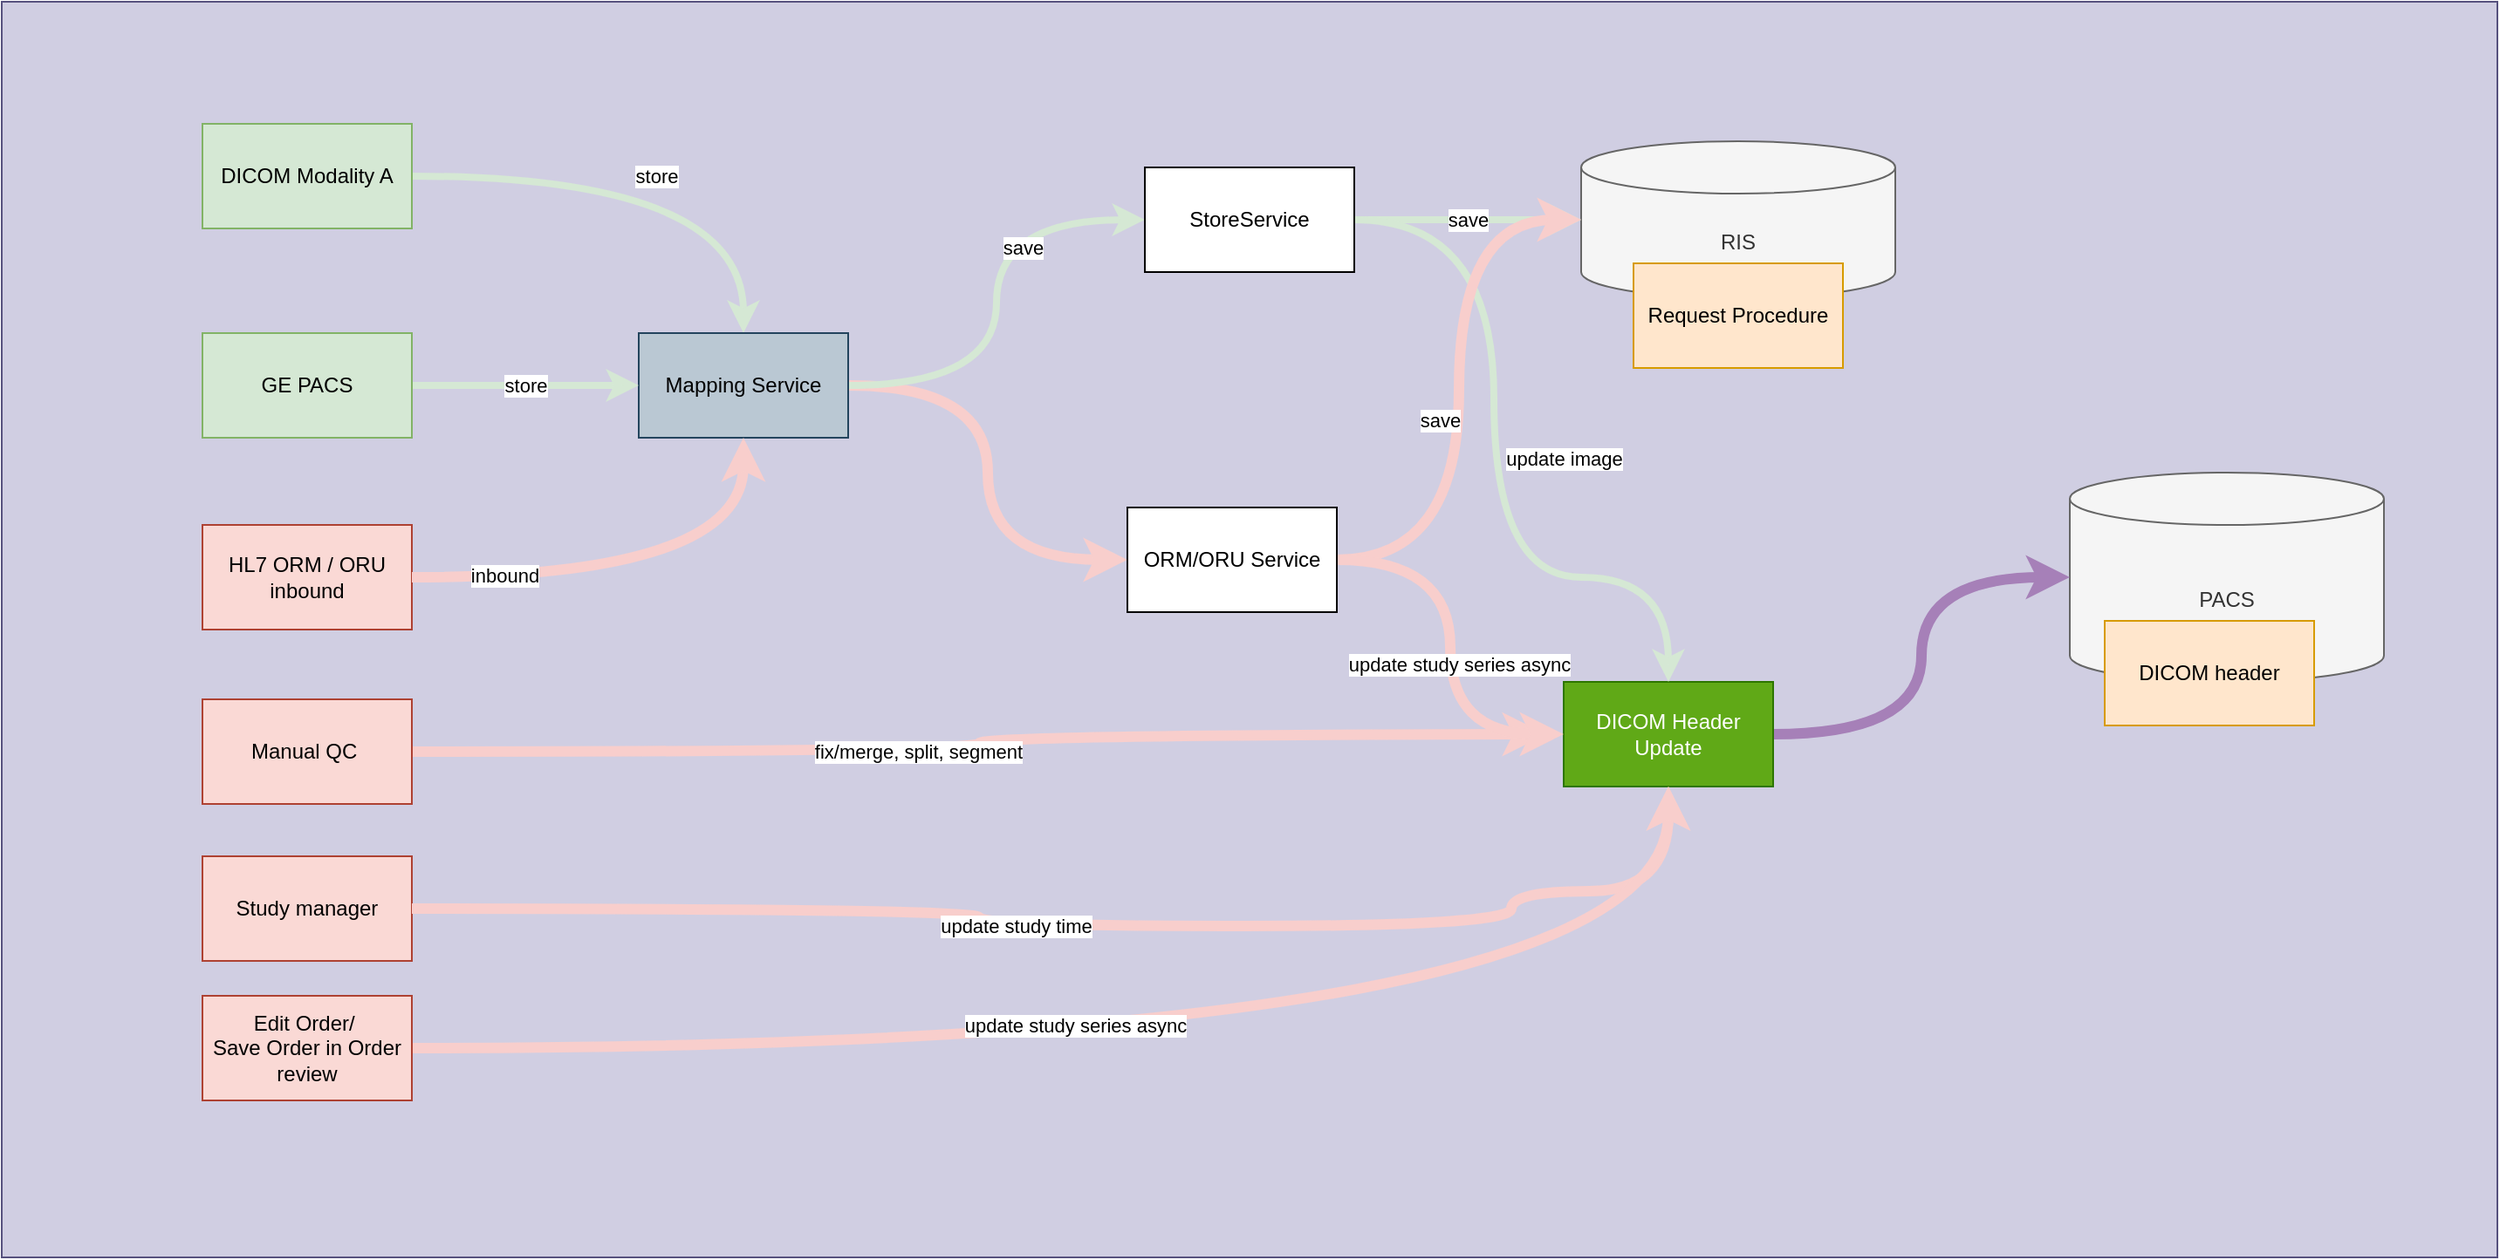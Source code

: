 <mxfile version="14.2.6" type="github">
  <diagram name="Page-1" id="9361dd3d-8414-5efd-6122-117bd74ce7a7">
    <mxGraphModel dx="1822" dy="1562" grid="1" gridSize="10" guides="1" tooltips="1" connect="1" arrows="1" fold="1" page="0" pageScale="1.5" pageWidth="826" pageHeight="1169" background="#ffffff" math="0" shadow="0">
      <root>
        <mxCell id="0" />
        <mxCell id="1" parent="0" />
        <mxCell id="fWY2vITO-XfqIBMaE34Q-89" value="" style="rounded=0;whiteSpace=wrap;html=1;fillColor=#d0cee2;strokeColor=#56517e;" parent="1" vertex="1">
          <mxGeometry x="-55" y="-460" width="1430" height="720" as="geometry" />
        </mxCell>
        <mxCell id="fWY2vITO-XfqIBMaE34Q-96" value="store" style="edgeStyle=orthogonalEdgeStyle;orthogonalLoop=1;jettySize=auto;html=1;strokeColor=#D5E8D4;strokeWidth=4;curved=1;" parent="1" source="fWY2vITO-XfqIBMaE34Q-91" target="fWY2vITO-XfqIBMaE34Q-92" edge="1">
          <mxGeometry relative="1" as="geometry" />
        </mxCell>
        <mxCell id="fWY2vITO-XfqIBMaE34Q-91" value="DICOM Modality A" style="rounded=0;whiteSpace=wrap;html=1;fillColor=#d5e8d4;strokeColor=#82b366;" parent="1" vertex="1">
          <mxGeometry x="60" y="-390" width="120" height="60" as="geometry" />
        </mxCell>
        <mxCell id="fWY2vITO-XfqIBMaE34Q-132" style="edgeStyle=orthogonalEdgeStyle;orthogonalLoop=1;jettySize=auto;html=1;entryX=0;entryY=0.5;entryDx=0;entryDy=0;fillColor=#fad9d5;strokeColor=#F8CECC;strokeWidth=6;curved=1;" parent="1" source="fWY2vITO-XfqIBMaE34Q-92" target="fWY2vITO-XfqIBMaE34Q-130" edge="1">
          <mxGeometry relative="1" as="geometry" />
        </mxCell>
        <mxCell id="fWY2vITO-XfqIBMaE34Q-133" style="edgeStyle=orthogonalEdgeStyle;orthogonalLoop=1;jettySize=auto;html=1;entryX=0;entryY=0.5;entryDx=0;entryDy=0;strokeColor=#D5E8D4;curved=1;rounded=0;strokeWidth=4;" parent="1" source="fWY2vITO-XfqIBMaE34Q-92" target="fWY2vITO-XfqIBMaE34Q-127" edge="1">
          <mxGeometry relative="1" as="geometry" />
        </mxCell>
        <mxCell id="fWY2vITO-XfqIBMaE34Q-144" value="save" style="edgeLabel;html=1;align=center;verticalAlign=middle;resizable=0;points=[];" parent="fWY2vITO-XfqIBMaE34Q-133" vertex="1" connectable="0">
          <mxGeometry x="0.238" y="-15" relative="1" as="geometry">
            <mxPoint as="offset" />
          </mxGeometry>
        </mxCell>
        <mxCell id="fWY2vITO-XfqIBMaE34Q-92" value="Mapping Service" style="rounded=0;whiteSpace=wrap;html=1;fillColor=#bac8d3;strokeColor=#23445d;" parent="1" vertex="1">
          <mxGeometry x="310" y="-270" width="120" height="60" as="geometry" />
        </mxCell>
        <mxCell id="fWY2vITO-XfqIBMaE34Q-100" value="RIS" style="shape=cylinder3;whiteSpace=wrap;html=1;boundedLbl=1;backgroundOutline=1;size=15;fillColor=#f5f5f5;strokeColor=#666666;fontColor=#333333;" parent="1" vertex="1">
          <mxGeometry x="850" y="-380" width="180" height="90" as="geometry" />
        </mxCell>
        <mxCell id="fWY2vITO-XfqIBMaE34Q-101" value="PACS" style="shape=cylinder3;whiteSpace=wrap;html=1;boundedLbl=1;backgroundOutline=1;size=15;fillColor=#f5f5f5;strokeColor=#666666;fontColor=#333333;" parent="1" vertex="1">
          <mxGeometry x="1130" y="-190" width="180" height="120" as="geometry" />
        </mxCell>
        <mxCell id="fWY2vITO-XfqIBMaE34Q-102" value="DICOM header" style="rounded=0;whiteSpace=wrap;html=1;fillColor=#ffe6cc;strokeColor=#d79b00;" parent="1" vertex="1">
          <mxGeometry x="1150" y="-105" width="120" height="60" as="geometry" />
        </mxCell>
        <mxCell id="fWY2vITO-XfqIBMaE34Q-103" value="Request Procedure" style="rounded=0;whiteSpace=wrap;html=1;fillColor=#ffe6cc;strokeColor=#d79b00;" parent="1" vertex="1">
          <mxGeometry x="880" y="-310" width="120" height="60" as="geometry" />
        </mxCell>
        <mxCell id="fWY2vITO-XfqIBMaE34Q-107" value="store" style="edgeStyle=orthogonalEdgeStyle;rounded=0;orthogonalLoop=1;jettySize=auto;html=1;strokeColor=#D5E8D4;strokeWidth=4;" parent="1" source="fWY2vITO-XfqIBMaE34Q-106" target="fWY2vITO-XfqIBMaE34Q-92" edge="1">
          <mxGeometry relative="1" as="geometry">
            <mxPoint x="260" y="-360" as="targetPoint" />
          </mxGeometry>
        </mxCell>
        <mxCell id="fWY2vITO-XfqIBMaE34Q-106" value="GE PACS" style="rounded=0;whiteSpace=wrap;html=1;fillColor=#d5e8d4;strokeColor=#82b366;" parent="1" vertex="1">
          <mxGeometry x="60" y="-270" width="120" height="60" as="geometry" />
        </mxCell>
        <mxCell id="fWY2vITO-XfqIBMaE34Q-108" value="HL7 ORM / ORU inbound" style="rounded=0;whiteSpace=wrap;html=1;fillColor=#fad9d5;strokeColor=#ae4132;" parent="1" vertex="1">
          <mxGeometry x="60" y="-160" width="120" height="60" as="geometry" />
        </mxCell>
        <mxCell id="fWY2vITO-XfqIBMaE34Q-122" value="fix/merge, split, segment" style="edgeStyle=orthogonalEdgeStyle;orthogonalLoop=1;jettySize=auto;html=1;strokeWidth=6;fillColor=#fad9d5;curved=1;strokeColor=#F8CECC;" parent="1" source="fWY2vITO-XfqIBMaE34Q-110" edge="1">
          <mxGeometry x="-0.121" relative="1" as="geometry">
            <mxPoint x="830" y="-40" as="targetPoint" />
            <mxPoint as="offset" />
          </mxGeometry>
        </mxCell>
        <mxCell id="fWY2vITO-XfqIBMaE34Q-110" value="Manual QC&amp;nbsp;" style="rounded=0;whiteSpace=wrap;html=1;labelBackgroundColor=none;fillColor=#fad9d5;strokeColor=#ae4132;" parent="1" vertex="1">
          <mxGeometry x="60" y="-60" width="120" height="60" as="geometry" />
        </mxCell>
        <mxCell id="fWY2vITO-XfqIBMaE34Q-124" style="edgeStyle=orthogonalEdgeStyle;orthogonalLoop=1;jettySize=auto;html=1;entryX=0;entryY=0.5;entryDx=0;entryDy=0;entryPerimeter=0;curved=1;strokeColor=#A680B8;strokeWidth=6;" parent="1" source="fWY2vITO-XfqIBMaE34Q-117" target="fWY2vITO-XfqIBMaE34Q-101" edge="1">
          <mxGeometry relative="1" as="geometry" />
        </mxCell>
        <mxCell id="fWY2vITO-XfqIBMaE34Q-117" value="DICOM Header Update" style="rounded=0;whiteSpace=wrap;html=1;labelBackgroundColor=none;fillColor=#60a917;strokeColor=#2D7600;fontColor=#ffffff;" parent="1" vertex="1">
          <mxGeometry x="840" y="-70" width="120" height="60" as="geometry" />
        </mxCell>
        <mxCell id="fWY2vITO-XfqIBMaE34Q-120" value="" style="endArrow=classic;html=1;exitX=1;exitY=0.5;exitDx=0;exitDy=0;entryX=0.5;entryY=1;entryDx=0;entryDy=0;fillColor=#fad9d5;strokeColor=#F8CECC;curved=1;strokeWidth=6;" parent="1" source="fWY2vITO-XfqIBMaE34Q-108" target="fWY2vITO-XfqIBMaE34Q-92" edge="1">
          <mxGeometry relative="1" as="geometry">
            <mxPoint x="590" y="-130.5" as="sourcePoint" />
            <mxPoint x="320" y="-320" as="targetPoint" />
            <Array as="points">
              <mxPoint x="370" y="-130" />
            </Array>
          </mxGeometry>
        </mxCell>
        <mxCell id="fWY2vITO-XfqIBMaE34Q-125" value="inbound" style="edgeLabel;html=1;align=center;verticalAlign=middle;resizable=0;points=[];" parent="fWY2vITO-XfqIBMaE34Q-120" vertex="1" connectable="0">
          <mxGeometry x="-0.428" y="1" relative="1" as="geometry">
            <mxPoint x="-24" as="offset" />
          </mxGeometry>
        </mxCell>
        <mxCell id="fWY2vITO-XfqIBMaE34Q-141" value="save" style="edgeStyle=orthogonalEdgeStyle;orthogonalLoop=1;jettySize=auto;html=1;entryX=0;entryY=0.5;entryDx=0;entryDy=0;entryPerimeter=0;strokeColor=#D5E8D4;curved=1;rounded=0;strokeWidth=4;" parent="1" source="fWY2vITO-XfqIBMaE34Q-127" target="fWY2vITO-XfqIBMaE34Q-100" edge="1">
          <mxGeometry relative="1" as="geometry" />
        </mxCell>
        <mxCell id="fWY2vITO-XfqIBMaE34Q-142" style="edgeStyle=orthogonalEdgeStyle;orthogonalLoop=1;jettySize=auto;html=1;strokeColor=#D5E8D4;curved=1;rounded=0;strokeWidth=4;" parent="1" source="fWY2vITO-XfqIBMaE34Q-127" target="fWY2vITO-XfqIBMaE34Q-117" edge="1">
          <mxGeometry relative="1" as="geometry">
            <Array as="points">
              <mxPoint x="800" y="-335" />
              <mxPoint x="800" y="-130" />
            </Array>
          </mxGeometry>
        </mxCell>
        <mxCell id="fWY2vITO-XfqIBMaE34Q-145" value="update image" style="edgeLabel;html=1;align=center;verticalAlign=middle;resizable=0;points=[];" parent="fWY2vITO-XfqIBMaE34Q-142" vertex="1" connectable="0">
          <mxGeometry x="-0.025" y="2" relative="1" as="geometry">
            <mxPoint x="38" as="offset" />
          </mxGeometry>
        </mxCell>
        <mxCell id="fWY2vITO-XfqIBMaE34Q-127" value="StoreService" style="rounded=0;whiteSpace=wrap;html=1;labelBackgroundColor=none;" parent="1" vertex="1">
          <mxGeometry x="600" y="-365" width="120" height="60" as="geometry" />
        </mxCell>
        <mxCell id="fWY2vITO-XfqIBMaE34Q-140" style="edgeStyle=orthogonalEdgeStyle;orthogonalLoop=1;jettySize=auto;html=1;entryX=0;entryY=0.5;entryDx=0;entryDy=0;strokeColor=#F8CECC;entryPerimeter=0;curved=1;strokeWidth=6;fillColor=#fad9d5;" parent="1" source="fWY2vITO-XfqIBMaE34Q-130" target="fWY2vITO-XfqIBMaE34Q-100" edge="1">
          <mxGeometry relative="1" as="geometry" />
        </mxCell>
        <mxCell id="fWY2vITO-XfqIBMaE34Q-146" value="save" style="edgeLabel;html=1;align=center;verticalAlign=middle;resizable=0;points=[];" parent="fWY2vITO-XfqIBMaE34Q-140" vertex="1" connectable="0">
          <mxGeometry x="-0.331" y="11" relative="1" as="geometry">
            <mxPoint y="-38" as="offset" />
          </mxGeometry>
        </mxCell>
        <mxCell id="fWY2vITO-XfqIBMaE34Q-143" style="edgeStyle=orthogonalEdgeStyle;orthogonalLoop=1;jettySize=auto;html=1;entryX=0;entryY=0.5;entryDx=0;entryDy=0;strokeColor=#F8CECC;curved=1;strokeWidth=6;fillColor=#fad9d5;" parent="1" source="fWY2vITO-XfqIBMaE34Q-130" target="fWY2vITO-XfqIBMaE34Q-117" edge="1">
          <mxGeometry relative="1" as="geometry" />
        </mxCell>
        <mxCell id="fWY2vITO-XfqIBMaE34Q-147" value="update study series async" style="edgeLabel;html=1;align=center;verticalAlign=middle;resizable=0;points=[];" parent="fWY2vITO-XfqIBMaE34Q-143" vertex="1" connectable="0">
          <mxGeometry x="-0.104" y="5" relative="1" as="geometry">
            <mxPoint y="22" as="offset" />
          </mxGeometry>
        </mxCell>
        <mxCell id="fWY2vITO-XfqIBMaE34Q-130" value="ORM/ORU Service" style="rounded=0;whiteSpace=wrap;html=1;labelBackgroundColor=none;" parent="1" vertex="1">
          <mxGeometry x="590" y="-170" width="120" height="60" as="geometry" />
        </mxCell>
        <mxCell id="fWY2vITO-XfqIBMaE34Q-150" value="Study manager" style="rounded=0;whiteSpace=wrap;html=1;labelBackgroundColor=none;fillColor=#fad9d5;strokeColor=#ae4132;" parent="1" vertex="1">
          <mxGeometry x="60" y="30" width="120" height="60" as="geometry" />
        </mxCell>
        <mxCell id="fWY2vITO-XfqIBMaE34Q-151" value="update study time" style="edgeStyle=orthogonalEdgeStyle;orthogonalLoop=1;jettySize=auto;html=1;strokeWidth=6;fillColor=#fad9d5;curved=1;strokeColor=#F8CECC;" parent="1" target="fWY2vITO-XfqIBMaE34Q-117" edge="1">
          <mxGeometry x="-0.121" relative="1" as="geometry">
            <mxPoint x="180.0" y="60" as="sourcePoint" />
            <mxPoint x="830" y="50" as="targetPoint" />
            <mxPoint as="offset" />
            <Array as="points">
              <mxPoint x="505" y="60" />
              <mxPoint x="505" y="70" />
              <mxPoint x="810" y="70" />
              <mxPoint x="810" y="50" />
              <mxPoint x="900" y="50" />
            </Array>
          </mxGeometry>
        </mxCell>
        <mxCell id="fWY2vITO-XfqIBMaE34Q-154" style="edgeStyle=orthogonalEdgeStyle;curved=1;orthogonalLoop=1;jettySize=auto;html=1;entryX=0.5;entryY=1;entryDx=0;entryDy=0;strokeWidth=6;strokeColor=#F8CECC;" parent="1" source="fWY2vITO-XfqIBMaE34Q-153" target="fWY2vITO-XfqIBMaE34Q-117" edge="1">
          <mxGeometry relative="1" as="geometry" />
        </mxCell>
        <mxCell id="fWY2vITO-XfqIBMaE34Q-155" value="update study series async" style="edgeLabel;html=1;align=center;verticalAlign=middle;resizable=0;points=[];" parent="fWY2vITO-XfqIBMaE34Q-154" vertex="1" connectable="0">
          <mxGeometry x="-0.128" y="13" relative="1" as="geometry">
            <mxPoint as="offset" />
          </mxGeometry>
        </mxCell>
        <mxCell id="fWY2vITO-XfqIBMaE34Q-153" value="Edit Order/&amp;nbsp;&lt;br&gt;Save Order in Order review" style="rounded=0;whiteSpace=wrap;html=1;fillColor=#fad9d5;strokeColor=#ae4132;" parent="1" vertex="1">
          <mxGeometry x="60" y="110" width="120" height="60" as="geometry" />
        </mxCell>
      </root>
    </mxGraphModel>
  </diagram>
</mxfile>
